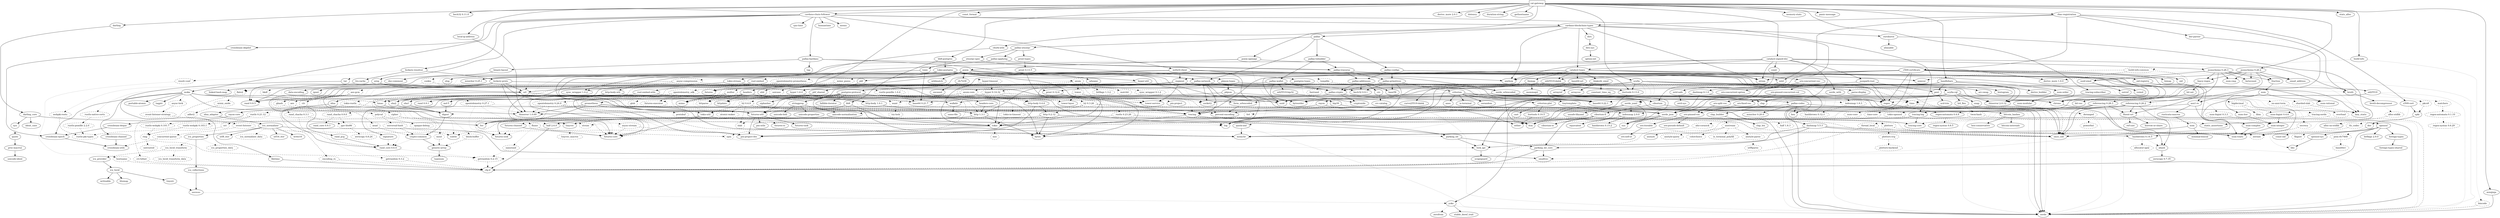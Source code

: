 digraph {
    0 [ label = "cat-gateway" shape = box]
    1 [ label = "anyhow" ]
    2 [ label = "base64 0.22.1" ]
    3 [ label = "bb8" ]
    4 [ label = "bb8-postgres" ]
    5 [ label = "bech32 0.11.0" ]
    6 [ label = "blake2b_simd" ]
    7 [ label = "build-info" ]
    8 [ label = "bytes" ]
    9 [ label = "c509-certificate" ]
    10 [ label = "cardano-blockchain-types" ]
    11 [ label = "cardano-chain-follower" ]
    12 [ label = "catalyst-signed-doc" ]
    13 [ label = "catalyst-types" ]
    14 [ label = "chrono" ]
    15 [ label = "clap" ]
    16 [ label = "const_format" ]
    17 [ label = "cpu-time" ]
    18 [ label = "crossbeam-skiplist" ]
    19 [ label = "darling" ]
    20 [ label = "dashmap 6.1.0" ]
    21 [ label = "derive_more 2.0.1" ]
    22 [ label = "dotenvy" ]
    23 [ label = "duration-string" ]
    24 [ label = "ed25519-dalek" ]
    25 [ label = "futures" ]
    26 [ label = "gethostname" ]
    27 [ label = "handlebars" ]
    28 [ label = "hex" ]
    29 [ label = "jsonschema 0.26.2" ]
    30 [ label = "local-ip-address" ]
    31 [ label = "memory-stats" ]
    32 [ label = "mime" ]
    33 [ label = "minicbor 0.25.1" ]
    34 [ label = "minijinja" ]
    35 [ label = "moka" ]
    36 [ label = "num-bigint 0.4.6" ]
    37 [ label = "num-traits" ]
    38 [ label = "openssl" ]
    39 [ label = "orx-iterable" ]
    40 [ label = "pallas" ]
    41 [ label = "pallas-traverse" ]
    42 [ label = "panic-message" ]
    43 [ label = "poem" ]
    44 [ label = "poem-openapi" ]
    45 [ label = "prometheus" ]
    46 [ label = "rand 0.8.5" ]
    47 [ label = "rayon" ]
    48 [ label = "rbac-registration" ]
    49 [ label = "regex" ]
    50 [ label = "rust-embed" ]
    51 [ label = "scylla" ]
    52 [ label = "serde" ]
    53 [ label = "serde_json" ]
    54 [ label = "stats_alloc" ]
    55 [ label = "strum" ]
    56 [ label = "thiserror 1.0.69" ]
    57 [ label = "tokio" ]
    58 [ label = "tokio-postgres" ]
    59 [ label = "tracing" ]
    60 [ label = "tracing-subscriber" ]
    61 [ label = "ulid" ]
    62 [ label = "url" ]
    63 [ label = "uuid" ]
    64 [ label = "x509-cert" ]
    65 [ label = "futures-util" ]
    66 [ label = "parking_lot" ]
    67 [ label = "arrayref" ]
    68 [ label = "arrayvec" ]
    69 [ label = "constant_time_eq" ]
    70 [ label = "bincode" style = dashed]
    71 [ label = "build-info-common" style = dashed]
    72 [ label = "asn1-rs" ]
    73 [ label = "bimap" ]
    74 [ label = "oid" ]
    75 [ label = "oid-registry" ]
    76 [ label = "once_cell" ]
    77 [ label = "thiserror 2.0.12" ]
    78 [ label = "cbork-utils" ]
    79 [ label = "dirs" ]
    80 [ label = "ouroboros" ]
    81 [ label = "crossbeam-channel" ]
    82 [ label = "crossbeam-epoch" ]
    83 [ label = "hickory-resolver" ]
    84 [ label = "http 1.3.1" ]
    85 [ label = "humantime" ]
    86 [ label = "memx" ]
    87 [ label = "mithril-client" ]
    88 [ label = "pallas-crypto" ]
    89 [ label = "pallas-hardano" ]
    90 [ label = "tar" ]
    91 [ label = "tracing-log" ]
    92 [ label = "ureq" ]
    93 [ label = "zstd" ]
    94 [ label = "brotli" ]
    95 [ label = "coset" ]
    96 [ label = "jsonpath-rust" ]
    97 [ label = "jsonschema 0.28.3" ]
    98 [ label = "base64-url" ]
    99 [ label = "fluent-uri" ]
    100 [ label = "fmmap" ]
    101 [ label = "orx-concurrent-vec" ]
    102 [ label = "clap_builder" ]
    103 [ label = "crossbeam-utils" ]
    104 [ label = "darling_core" ]
    105 [ label = "cfg-if" ]
    106 [ label = "hashbrown 0.14.5" ]
    107 [ label = "lock_api" ]
    108 [ label = "parking_lot_core" ]
    109 [ label = "curve25519-dalek" ]
    110 [ label = "ed25519" ]
    111 [ label = "rand_core 0.6.4" ]
    112 [ label = "sha2" ]
    113 [ label = "subtle" ]
    114 [ label = "zeroize" style = dashed]
    115 [ label = "futures-channel" ]
    116 [ label = "futures-core" ]
    117 [ label = "futures-executor" style = dashed]
    118 [ label = "futures-io" ]
    119 [ label = "futures-sink" ]
    120 [ label = "futures-task" ]
    121 [ label = "derive_builder" ]
    122 [ label = "log" ]
    123 [ label = "num-order" ]
    124 [ label = "pest" ]
    125 [ label = "ahash" ]
    126 [ label = "bytecount" ]
    127 [ label = "email_address" ]
    128 [ label = "fancy-regex" ]
    129 [ label = "fraction" ]
    130 [ label = "idna" ]
    131 [ label = "itoa" ]
    132 [ label = "num-cmp" ]
    133 [ label = "percent-encoding" ]
    134 [ label = "referencing 0.26.2" ]
    135 [ label = "regex-syntax 0.8.5" ]
    136 [ label = "reqwest" ]
    137 [ label = "uuid-simd" ]
    138 [ label = "half 2.6.0" ]
    139 [ label = "async-lock" style = dashed]
    140 [ label = "event-listener" style = dashed]
    141 [ label = "portable-atomic" ]
    142 [ label = "smallvec" ]
    143 [ label = "tagptr" ]
    144 [ label = "num-integer" ]
    145 [ label = "bitflags 2.9.0" ]
    146 [ label = "foreign-types" ]
    147 [ label = "libc" ]
    148 [ label = "openssl-sys" ]
    149 [ label = "orx-self-or" ]
    150 [ label = "pallas-addresses" ]
    151 [ label = "pallas-codec" ]
    152 [ label = "pallas-configs" ]
    153 [ label = "pallas-network" ]
    154 [ label = "pallas-primitives" ]
    155 [ label = "pallas-txbuilder" ]
    156 [ label = "pallas-utxorpc" ]
    157 [ label = "itertools 0.13.0" ]
    158 [ label = "async-compression" style = dashed]
    159 [ label = "cookie" style = dashed]
    160 [ label = "headers" ]
    161 [ label = "http-body-util" ]
    162 [ label = "hyper 1.6.0" ]
    163 [ label = "hyper-util" ]
    164 [ label = "mime_guess" style = dashed]
    165 [ label = "multer" style = dashed]
    166 [ label = "opentelemetry 0.27.1" style = dashed]
    167 [ label = "opentelemetry-prometheus" style = dashed]
    168 [ label = "pin-project-lite" ]
    169 [ label = "quick-xml" ]
    170 [ label = "rfc7239" ]
    171 [ label = "serde_urlencoded" ]
    172 [ label = "serde_yaml" ]
    173 [ label = "sync_wrapper 1.0.2" ]
    174 [ label = "tempfile" style = dashed]
    175 [ label = "time" style = dashed]
    176 [ label = "tokio-stream" ]
    177 [ label = "tokio-util" ]
    178 [ label = "wildmatch" ]
    179 [ label = "derive_more 1.0.0" ]
    180 [ label = "indexmap 2.9.0" ]
    181 [ label = "fnv" ]
    182 [ label = "lazy_static" ]
    183 [ label = "memchr" ]
    184 [ label = "protobuf" style = dashed]
    185 [ label = "rand_chacha 0.3.1" style = dashed]
    186 [ label = "either" ]
    187 [ label = "rayon-core" ]
    188 [ label = "der-parser" ]
    189 [ label = "aho-corasick" style = dashed]
    190 [ label = "regex-automata 0.4.9" ]
    191 [ label = "rust-embed-utils" ]
    192 [ label = "walkdir" ]
    193 [ label = "arc-swap" ]
    194 [ label = "byteorder" ]
    195 [ label = "dashmap 5.5.3" ]
    196 [ label = "histogram" ]
    197 [ label = "lz4_flex" ]
    198 [ label = "rand_pcg" ]
    199 [ label = "scylla-cql" ]
    200 [ label = "snap" ]
    201 [ label = "socket2" ]
    202 [ label = "tokio-openssl" style = dashed]
    203 [ label = "ryu" ]
    204 [ label = "mio" style = dashed]
    205 [ label = "fallible-iterator" ]
    206 [ label = "phf" ]
    207 [ label = "postgres-protocol" ]
    208 [ label = "postgres-types" ]
    209 [ label = "rand 0.9.1" ]
    210 [ label = "whoami" ]
    211 [ label = "tracing-core" ]
    212 [ label = "matchers" style = dashed]
    213 [ label = "nu-ansi-term" style = dashed]
    214 [ label = "sharded-slab" style = dashed]
    215 [ label = "thread_local" style = dashed]
    216 [ label = "tracing-serde" style = dashed]
    217 [ label = "form_urlencoded" ]
    218 [ label = "const-oid" ]
    219 [ label = "der" ]
    220 [ label = "spki" ]
    221 [ label = "tls_codec" style = dashed]
    222 [ label = "pin-utils" ]
    223 [ label = "slab" style = dashed]
    224 [ label = "semver" ]
    225 [ label = "nom" ]
    226 [ label = "rusticata-macros" ]
    227 [ label = "dirs-sys" ]
    228 [ label = "aliasable" ]
    229 [ label = "static_assertions" ]
    230 [ label = "hickory-proto" ]
    231 [ label = "lru-cache" ]
    232 [ label = "resolv-conf" style = dashed]
    233 [ label = "rustls 0.21.12" style = dashed]
    234 [ label = "tokio-rustls" style = dashed]
    235 [ label = "flate2" style = dashed]
    236 [ label = "flume" style = dashed]
    237 [ label = "slog" ]
    238 [ label = "cryptoxide" ]
    239 [ label = "binary-layout" ]
    240 [ label = "tap" ]
    241 [ label = "filetime" ]
    242 [ label = "rustls 0.23.26" style = dashed]
    243 [ label = "rustls-native-certs" style = dashed]
    244 [ label = "rustls-pki-types" style = dashed]
    245 [ label = "webpki-roots" style = dashed]
    246 [ label = "zstd-safe" ]
    247 [ label = "alloc-no-stdlib" ]
    248 [ label = "alloc-stdlib" style = dashed]
    249 [ label = "brotli-decompressor" ]
    250 [ label = "ciborium" ]
    251 [ label = "ciborium-io" ]
    252 [ label = "referencing 0.28.3" ]
    253 [ label = "borrow-or-share" ]
    254 [ label = "ref-cast" ]
    255 [ label = "fs4" style = dashed]
    256 [ label = "memmap2" ]
    257 [ label = "parse-display" ]
    258 [ label = "orx-concurrent-option" ]
    259 [ label = "orx-fixed-vec" ]
    260 [ label = "orx-pinned-concurrent-col" ]
    261 [ label = "orx-pinned-vec" ]
    262 [ label = "orx-pseudo-default" ]
    263 [ label = "orx-split-vec" ]
    264 [ label = "anstream" style = dashed]
    265 [ label = "anstyle" ]
    266 [ label = "clap_lex" ]
    267 [ label = "strsim" style = dashed]
    268 [ label = "ident_case" ]
    269 [ label = "proc-macro2" ]
    270 [ label = "quote" ]
    271 [ label = "syn" ]
    272 [ label = "allocator-api2" style = dashed]
    273 [ label = "scopeguard" ]
    274 [ label = "digest" ]
    275 [ label = "pkcs8" style = dashed]
    276 [ label = "signature" ]
    277 [ label = "getrandom 0.2.15" style = dashed]
    278 [ label = "num-modular" ]
    279 [ label = "ucd-trie" ]
    280 [ label = "zerocopy 0.7.35" ]
    281 [ label = "bit-set" ]
    282 [ label = "num" ]
    283 [ label = "idna_adapter" ]
    284 [ label = "utf8_iter" ]
    285 [ label = "tower-service" ]
    286 [ label = "outref" ]
    287 [ label = "vsimd" ]
    288 [ label = "event-listener-strategy" style = dashed]
    289 [ label = "concurrent-queue" style = dashed]
    290 [ label = "foreign-types-shared" ]
    291 [ label = "base58" ]
    292 [ label = "bech32 0.9.1" ]
    293 [ label = "crc" ]
    294 [ label = "minicbor 0.20.0" ]
    295 [ label = "num-rational" ]
    296 [ label = "serde_with" ]
    297 [ label = "criterion" ]
    298 [ label = "pallas-wallet" ]
    299 [ label = "pallas-applying" ]
    300 [ label = "prost-types" ]
    301 [ label = "utxorpc-spec" ]
    302 [ label = "aes-gcm" style = dashed]
    303 [ label = "hkdf" style = dashed]
    304 [ label = "hmac" ]
    305 [ label = "base64 0.21.7" ]
    306 [ label = "headers-core" ]
    307 [ label = "httpdate" ]
    308 [ label = "sha1" ]
    309 [ label = "http-body 1.0.1" ]
    310 [ label = "h2 0.4.9" style = dashed]
    311 [ label = "httparse" style = dashed]
    312 [ label = "want" style = dashed]
    313 [ label = "unicase" style = dashed]
    314 [ label = "encoding_rs" style = dashed]
    315 [ label = "spin" style = dashed]
    316 [ label = "opentelemetry 0.24.0" style = dashed]
    317 [ label = "opentelemetry_sdk" style = dashed]
    318 [ label = "uncased" ]
    319 [ label = "unsafe-libyaml" ]
    320 [ label = "fastrand" style = dashed]
    321 [ label = "deranged" style = dashed]
    322 [ label = "num-conv" style = dashed]
    323 [ label = "powerfmt" style = dashed]
    324 [ label = "time-core" style = dashed]
    325 [ label = "equivalent" ]
    326 [ label = "hashbrown 0.15.2" ]
    327 [ label = "ppv-lite86" style = dashed]
    328 [ label = "crossbeam-deque" ]
    329 [ label = "same-file" ]
    330 [ label = "twox-hash" style = dashed]
    331 [ label = "bigdecimal" style = dashed]
    332 [ label = "num-bigint 0.3.3" style = dashed]
    333 [ label = "secrecy" style = dashed]
    334 [ label = "stable_deref_trait" ]
    335 [ label = "yoke" ]
    336 [ label = "phf_shared" ]
    337 [ label = "md-5" ]
    338 [ label = "stringprep" ]
    339 [ label = "rand_chacha 0.9.0" style = dashed]
    340 [ label = "rand_core 0.9.3" ]
    341 [ label = "regex-automata 0.1.10" style = dashed]
    342 [ label = "overload" style = dashed]
    343 [ label = "flagset" style = dashed]
    344 [ label = "pem-rfc7468" style = dashed]
    345 [ label = "base64ct" style = dashed]
    346 [ label = "minimal-lexical" ]
    347 [ label = "option-ext" ]
    348 [ label = "data-encoding" ]
    349 [ label = "ipnet" ]
    350 [ label = "rustls-pemfile 1.0.4" style = dashed]
    351 [ label = "tinyvec" ]
    352 [ label = "linked-hash-map" ]
    353 [ label = "hostname" style = dashed]
    354 [ label = "ring" style = dashed]
    355 [ label = "rustls-webpki 0.101.7" style = dashed]
    356 [ label = "sct" style = dashed]
    357 [ label = "crc32fast" style = dashed]
    358 [ label = "miniz_oxide" style = dashed]
    359 [ label = "nanorand" style = dashed]
    360 [ label = "doc-comment" ]
    361 [ label = "rustls-webpki 0.103.1" style = dashed]
    362 [ label = "rustls-pemfile 2.2.0" style = dashed]
    363 [ label = "zstd-sys" ]
    364 [ label = "ciborium-ll" ]
    365 [ label = "anstyle-parse" style = dashed]
    366 [ label = "anstyle-query" style = dashed]
    367 [ label = "colorchoice" style = dashed]
    368 [ label = "is_terminal_polyfill" style = dashed]
    369 [ label = "utf8parse" style = dashed]
    370 [ label = "unicode-ident" ]
    371 [ label = "block-buffer" style = dashed]
    372 [ label = "crypto-common" ]
    373 [ label = "bit-vec" ]
    374 [ label = "num-complex" ]
    375 [ label = "num-iter" ]
    376 [ label = "icu_normalizer" ]
    377 [ label = "icu_properties" ]
    378 [ label = "crc-catalog" ]
    379 [ label = "half 1.8.3" style = dashed]
    380 [ label = "indexmap 1.9.3" style = dashed]
    381 [ label = "anes" ]
    382 [ label = "cast" ]
    383 [ label = "criterion-plot" ]
    384 [ label = "is-terminal" ]
    385 [ label = "itertools 0.10.5" ]
    386 [ label = "oorandom" ]
    387 [ label = "plotters" style = dashed]
    388 [ label = "tinytemplate" ]
    389 [ label = "bip39" ]
    390 [ label = "ed25519-bip32" ]
    391 [ label = "prost 0.13.5" ]
    392 [ label = "pbjson" ]
    393 [ label = "pbjson-types" ]
    394 [ label = "prost 0.12.6" ]
    395 [ label = "tonic" ]
    396 [ label = "aead" style = dashed]
    397 [ label = "aes" style = dashed]
    398 [ label = "cipher" style = dashed]
    399 [ label = "ctr" style = dashed]
    400 [ label = "ghash" style = dashed]
    401 [ label = "atomic-waker" style = dashed]
    402 [ label = "try-lock" style = dashed]
    403 [ label = "glob" style = dashed]
    404 [ label = "zerocopy 0.8.24" style = dashed]
    405 [ label = "libm" style = dashed]
    406 [ label = "zerofrom" ]
    407 [ label = "siphasher" ]
    408 [ label = "unicode-bidi" ]
    409 [ label = "unicode-normalization" ]
    410 [ label = "unicode-properties" ]
    411 [ label = "getrandom 0.3.2" style = dashed]
    412 [ label = "regex-syntax 0.6.29" style = dashed]
    413 [ label = "tinyvec_macros" style = dashed]
    414 [ label = "untrusted" style = dashed]
    415 [ label = "adler2" style = dashed]
    416 [ label = "generic-array" ]
    417 [ label = "typenum" ]
    418 [ label = "icu_collections" ]
    419 [ label = "icu_normalizer_data" style = dashed]
    420 [ label = "icu_provider" ]
    421 [ label = "utf16_iter" ]
    422 [ label = "write16" ]
    423 [ label = "zerovec" ]
    424 [ label = "icu_locid_transform" style = dashed]
    425 [ label = "icu_properties_data" style = dashed]
    426 [ label = "tinystr" ]
    427 [ label = "hashbrown 0.12.3" style = dashed]
    428 [ label = "plotters-backend" style = dashed]
    429 [ label = "plotters-svg" style = dashed]
    430 [ label = "bitcoin_hashes" ]
    431 [ label = "async-stream" style = dashed]
    432 [ label = "axum" style = dashed]
    433 [ label = "h2 0.3.26" style = dashed]
    434 [ label = "http 0.2.12" ]
    435 [ label = "http-body 0.4.6" ]
    436 [ label = "hyper 0.14.32" style = dashed]
    437 [ label = "hyper-timeout" style = dashed]
    438 [ label = "pin-project" ]
    439 [ label = "tower" style = dashed]
    440 [ label = "tower-layer" ]
    441 [ label = "inout" style = dashed]
    442 [ label = "opaque-debug" style = dashed]
    443 [ label = "polyval" style = dashed]
    444 [ label = "icu_locid" ]
    445 [ label = "writeable" ]
    446 [ label = "icu_locid_transform_data" style = dashed]
    447 [ label = "bitcoin-internals" ]
    448 [ label = "hex-conservative" ]
    449 [ label = "axum-core" style = dashed]
    450 [ label = "bitflags 1.3.2" style = dashed]
    451 [ label = "matchit" style = dashed]
    452 [ label = "sync_wrapper 0.1.2" style = dashed]
    453 [ label = "tokio-io-timeout" style = dashed]
    454 [ label = "universal-hash" style = dashed]
    455 [ label = "litemap" ]
    0 -> 4 [ ]
    0 -> 5 [ ]
    0 -> 7 [ ]
    0 -> 11 [ ]
    0 -> 12 [ ]
    0 -> 16 [ ]
    0 -> 19 [ ]
    0 -> 21 [ ]
    0 -> 22 [ ]
    0 -> 23 [ ]
    0 -> 26 [ ]
    0 -> 27 [ ]
    0 -> 29 [ ]
    0 -> 30 [ ]
    0 -> 31 [ ]
    0 -> 34 [ ]
    0 -> 42 [ ]
    0 -> 44 [ ]
    0 -> 48 [ ]
    0 -> 51 [ ]
    0 -> 54 [ ]
    0 -> 60 [ ]
    0 -> 61 [ ]
    3 -> 65 [ ]
    3 -> 57 [ ]
    4 -> 3 [ ]
    4 -> 58 [ ]
    6 -> 67 [ ]
    6 -> 68 [ ]
    6 -> 69 [ ]
    7 -> 70 [ style = dotted]
    7 -> 71 [ style = dotted]
    9 -> 1 [ ]
    9 -> 73 [ ]
    9 -> 24 [ ]
    9 -> 28 [ ]
    9 -> 33 [ ]
    9 -> 74 [ ]
    9 -> 75 [ ]
    9 -> 76 [ ]
    9 -> 49 [ ]
    9 -> 55 [ ]
    9 -> 77 [ ]
    10 -> 1 [ ]
    10 -> 13 [ ]
    10 -> 78 [ ]
    10 -> 20 [ ]
    10 -> 79 [ ]
    10 -> 80 [ ]
    10 -> 40 [ ]
    10 -> 55 [ ]
    11 -> 10 [ ]
    11 -> 17 [ ]
    11 -> 18 [ ]
    11 -> 83 [ ]
    11 -> 85 [ ]
    11 -> 86 [ ]
    11 -> 87 [ ]
    11 -> 35 [ ]
    11 -> 89 [ ]
    11 -> 91 [ ]
    11 -> 92 [ ]
    12 -> 1 [ ]
    12 -> 94 [ ]
    12 -> 13 [ ]
    12 -> 15 [ ]
    12 -> 95 [ ]
    12 -> 25 [ ]
    12 -> 96 [ ]
    12 -> 97 [ ]
    12 -> 55 [ ]
    13 -> 98 [ ]
    13 -> 6 [ ]
    13 -> 14 [ ]
    13 -> 24 [ ]
    13 -> 99 [ ]
    13 -> 100 [ ]
    13 -> 33 [ ]
    13 -> 101 [ ]
    13 -> 88 [ ]
    13 -> 77 [ ]
    13 -> 59 [ ]
    13 -> 63 [ ]
    14 -> 37 [ ]
    14 -> 52 [ style = dotted]
    15 -> 102 [ ]
    18 -> 82 [ ]
    19 -> 104 [ ]
    20 -> 106 [ ]
    20 -> 107 [ ]
    20 -> 76 [ ]
    20 -> 108 [ ]
    20 -> 47 [ style = dotted]
    24 -> 109 [ ]
    24 -> 110 [ ]
    24 -> 112 [ ]
    25 -> 117 [ style = dotted]
    27 -> 121 [ ]
    27 -> 122 [ ]
    27 -> 123 [ ]
    27 -> 124 [ ]
    27 -> 53 [ ]
    29 -> 126 [ ]
    29 -> 127 [ ]
    29 -> 128 [ ]
    29 -> 129 [ ]
    29 -> 132 [ ]
    29 -> 134 [ ]
    29 -> 136 [ style = dotted]
    29 -> 137 [ ]
    30 -> 56 [ ]
    33 -> 138 [ style = dotted]
    34 -> 52 [ ]
    35 -> 139 [ style = dotted]
    35 -> 81 [ ]
    35 -> 82 [ ]
    35 -> 65 [ style = dotted]
    35 -> 66 [ ]
    35 -> 141 [ ]
    35 -> 143 [ ]
    35 -> 56 [ ]
    35 -> 63 [ ]
    36 -> 144 [ ]
    38 -> 145 [ ]
    38 -> 105 [ ]
    38 -> 146 [ ]
    38 -> 76 [ ]
    38 -> 148 [ ]
    39 -> 149 [ ]
    40 -> 152 [ ]
    40 -> 153 [ ]
    40 -> 155 [ ]
    40 -> 156 [ ]
    41 -> 157 [ ]
    41 -> 150 [ ]
    41 -> 154 [ ]
    43 -> 158 [ style = dotted]
    43 -> 14 [ style = dotted]
    43 -> 159 [ style = dotted]
    43 -> 160 [ ]
    43 -> 28 [ style = dotted]
    43 -> 161 [ ]
    43 -> 163 [ ]
    43 -> 164 [ style = dotted]
    43 -> 165 [ style = dotted]
    43 -> 166 [ style = dotted]
    43 -> 167 [ style = dotted]
    43 -> 169 [ style = dotted]
    43 -> 49 [ ]
    43 -> 170 [ ]
    43 -> 50 [ style = dotted]
    43 -> 53 [ ]
    43 -> 171 [ ]
    43 -> 172 [ style = dotted]
    43 -> 173 [ ]
    43 -> 174 [ style = dotted]
    43 -> 77 [ ]
    43 -> 176 [ style = dotted]
    43 -> 178 [ ]
    44 -> 179 [ ]
    44 -> 43 [ ]
    44 -> 62 [ style = dotted]
    44 -> 63 [ style = dotted]
    45 -> 181 [ ]
    45 -> 182 [ ]
    45 -> 183 [ ]
    45 -> 66 [ ]
    45 -> 184 [ style = dotted]
    45 -> 56 [ ]
    46 -> 185 [ style = dotted]
    47 -> 186 [ ]
    47 -> 187 [ ]
    48 -> 94 [ ]
    48 -> 9 [ ]
    48 -> 10 [ ]
    48 -> 188 [ ]
    48 -> 64 [ ]
    48 -> 93 [ ]
    49 -> 190 [ ]
    50 -> 191 [ ]
    51 -> 193 [ ]
    51 -> 2 [ style = dotted]
    51 -> 195 [ ]
    51 -> 25 [ ]
    51 -> 196 [ ]
    51 -> 157 [ ]
    51 -> 182 [ ]
    51 -> 46 [ ]
    51 -> 198 [ ]
    51 -> 199 [ ]
    51 -> 172 [ style = dotted]
    51 -> 201 [ ]
    51 -> 202 [ style = dotted]
    51 -> 59 [ ]
    51 -> 62 [ style = dotted]
    53 -> 131 [ ]
    53 -> 183 [ ]
    53 -> 203 [ ]
    53 -> 52 [ ]
    57 -> 8 [ style = dotted]
    57 -> 204 [ style = dotted]
    57 -> 66 [ style = dotted]
    57 -> 168 [ ]
    58 -> 65 [ ]
    58 -> 122 [ ]
    58 -> 133 [ ]
    58 -> 206 [ ]
    58 -> 208 [ ]
    58 -> 177 [ ]
    58 -> 210 [ ]
    59 -> 122 [ style = dotted]
    59 -> 168 [ ]
    59 -> 211 [ ]
    60 -> 212 [ style = dotted]
    60 -> 213 [ style = dotted]
    60 -> 49 [ style = dotted]
    60 -> 53 [ style = dotted]
    60 -> 214 [ style = dotted]
    60 -> 142 [ style = dotted]
    60 -> 215 [ style = dotted]
    60 -> 175 [ style = dotted]
    60 -> 59 [ style = dotted]
    60 -> 91 [ style = dotted]
    60 -> 216 [ style = dotted]
    61 -> 209 [ style = dotted]
    61 -> 63 [ style = dotted]
    62 -> 217 [ ]
    62 -> 130 [ ]
    63 -> 52 [ style = dotted]
    64 -> 220 [ ]
    64 -> 221 [ style = dotted]
    65 -> 115 [ style = dotted]
    65 -> 118 [ style = dotted]
    65 -> 120 [ ]
    65 -> 183 [ style = dotted]
    65 -> 168 [ ]
    65 -> 222 [ ]
    65 -> 223 [ style = dotted]
    66 -> 107 [ ]
    66 -> 108 [ ]
    70 -> 52 [ style = dashed]
    71 -> 14 [ style = dashed]
    71 -> 179 [ style = dashed]
    71 -> 224 [ style = dashed]
    72 -> 37 [ ]
    72 -> 226 [ ]
    72 -> 56 [ ]
    75 -> 72 [ ]
    78 -> 33 [ ]
    79 -> 227 [ ]
    80 -> 228 [ ]
    80 -> 229 [ ]
    81 -> 103 [ ]
    82 -> 103 [ ]
    83 -> 230 [ ]
    83 -> 231 [ ]
    83 -> 232 [ style = dotted]
    84 -> 8 [ ]
    84 -> 181 [ ]
    84 -> 131 [ ]
    87 -> 1 [ ]
    87 -> 14 [ ]
    87 -> 235 [ style = dotted]
    87 -> 236 [ style = dotted]
    87 -> 25 [ ]
    87 -> 136 [ ]
    87 -> 224 [ ]
    87 -> 237 [ ]
    87 -> 55 [ ]
    87 -> 90 [ style = dotted]
    87 -> 77 [ ]
    87 -> 57 [ ]
    87 -> 63 [ ]
    87 -> 93 [ style = dotted]
    88 -> 238 [ ]
    88 -> 151 [ ]
    88 -> 111 [ ]
    89 -> 239 [ ]
    89 -> 153 [ ]
    89 -> 41 [ ]
    89 -> 240 [ ]
    90 -> 241 [ ]
    91 -> 122 [ ]
    91 -> 211 [ ]
    92 -> 2 [ ]
    92 -> 235 [ style = dotted]
    92 -> 242 [ style = dotted]
    92 -> 243 [ style = dotted]
    92 -> 62 [ ]
    92 -> 245 [ style = dotted]
    93 -> 246 [ ]
    94 -> 249 [ ]
    95 -> 250 [ ]
    96 -> 124 [ ]
    96 -> 49 [ ]
    96 -> 53 [ ]
    97 -> 126 [ ]
    97 -> 127 [ ]
    97 -> 128 [ ]
    97 -> 129 [ ]
    97 -> 132 [ ]
    97 -> 252 [ ]
    97 -> 136 [ style = dotted]
    97 -> 137 [ ]
    98 -> 2 [ ]
    99 -> 253 [ ]
    99 -> 254 [ ]
    99 -> 52 [ style = dotted]
    100 -> 194 [ ]
    100 -> 255 [ style = dotted]
    100 -> 256 [ ]
    100 -> 257 [ ]
    101 -> 258 [ ]
    101 -> 260 [ ]
    101 -> 52 [ style = dotted]
    102 -> 264 [ style = dotted]
    102 -> 266 [ ]
    102 -> 267 [ style = dotted]
    104 -> 181 [ ]
    104 -> 268 [ ]
    104 -> 267 [ style = dotted]
    104 -> 271 [ ]
    106 -> 125 [ style = dotted]
    106 -> 272 [ style = dotted]
    107 -> 273 [ ]
    108 -> 105 [ ]
    108 -> 142 [ ]
    109 -> 274 [ style = dotted]
    109 -> 114 [ style = dotted]
    110 -> 275 [ style = dotted]
    110 -> 52 [ style = dotted]
    110 -> 276 [ ]
    111 -> 277 [ style = dotted]
    112 -> 274 [ ]
    115 -> 116 [ ]
    115 -> 119 [ style = dotted]
    117 -> 65 [ style = dashed]
    123 -> 278 [ ]
    124 -> 183 [ style = dotted]
    124 -> 77 [ style = dotted]
    124 -> 279 [ ]
    125 -> 277 [ style = dotted]
    125 -> 52 [ style = dotted]
    125 -> 280 [ ]
    127 -> 52 [ style = dotted]
    128 -> 281 [ ]
    128 -> 190 [ ]
    129 -> 182 [ style = dotted]
    129 -> 282 [ ]
    130 -> 283 [ ]
    134 -> 125 [ ]
    134 -> 99 [ ]
    134 -> 76 [ ]
    134 -> 133 [ ]
    134 -> 53 [ ]
    136 -> 2 [ ]
    136 -> 65 [ ]
    136 -> 84 [ ]
    136 -> 53 [ style = dotted]
    136 -> 171 [ ]
    136 -> 173 [ ]
    136 -> 285 [ ]
    136 -> 62 [ ]
    137 -> 286 [ ]
    137 -> 63 [ style = dotted]
    137 -> 287 [ ]
    138 -> 105 [ ]
    139 -> 288 [ style = dashed]
    140 -> 289 [ style = dashed]
    140 -> 168 [ style = dashed]
    144 -> 37 [ ]
    146 -> 290 [ ]
    148 -> 147 [ ]
    150 -> 291 [ ]
    150 -> 292 [ ]
    150 -> 293 [ ]
    150 -> 88 [ ]
    151 -> 28 [ ]
    151 -> 294 [ ]
    151 -> 52 [ ]
    151 -> 56 [ ]
    152 -> 295 [ ]
    152 -> 150 [ ]
    152 -> 154 [ ]
    152 -> 296 [ ]
    153 -> 194 [ ]
    153 -> 157 [ ]
    153 -> 88 [ ]
    153 -> 46 [ ]
    153 -> 201 [ ]
    153 -> 57 [ ]
    153 -> 59 [ ]
    154 -> 291 [ ]
    154 -> 292 [ ]
    154 -> 297 [ ]
    154 -> 122 [ ]
    154 -> 88 [ ]
    155 -> 41 [ ]
    155 -> 298 [ ]
    156 -> 299 [ ]
    156 -> 300 [ ]
    156 -> 301 [ ]
    157 -> 186 [ ]
    158 -> 94 [ style = dotted]
    158 -> 235 [ style = dotted]
    158 -> 116 [ style = dashed]
    158 -> 183 [ style = dashed]
    158 -> 57 [ style = dotted]
    159 -> 302 [ style = dotted]
    159 -> 2 [ style = dotted]
    159 -> 303 [ style = dotted]
    159 -> 133 [ style = dotted]
    159 -> 46 [ style = dotted]
    159 -> 112 [ style = dotted]
    159 -> 175 [ style = dashed]
    160 -> 305 [ ]
    160 -> 306 [ ]
    160 -> 307 [ ]
    160 -> 32 [ ]
    160 -> 308 [ ]
    161 -> 116 [ ]
    161 -> 309 [ ]
    161 -> 168 [ ]
    162 -> 65 [ style = dotted]
    162 -> 310 [ style = dotted]
    162 -> 309 [ ]
    162 -> 311 [ style = dotted]
    162 -> 307 [ style = dotted]
    162 -> 312 [ style = dotted]
    163 -> 162 [ ]
    163 -> 147 [ style = dotted]
    163 -> 201 [ style = dotted]
    163 -> 285 [ style = dotted]
    164 -> 32 [ style = dashed]
    164 -> 313 [ style = dashed]
    165 -> 314 [ style = dashed]
    165 -> 65 [ style = dashed]
    165 -> 84 [ style = dashed]
    165 -> 311 [ style = dashed]
    165 -> 32 [ style = dashed]
    165 -> 315 [ style = dashed]
    165 -> 57 [ style = dotted]
    166 -> 116 [ style = dotted]
    166 -> 119 [ style = dotted]
    166 -> 56 [ style = dotted]
    166 -> 59 [ style = dotted]
    167 -> 317 [ style = dashed]
    167 -> 45 [ style = dashed]
    169 -> 183 [ ]
    169 -> 52 [ style = dotted]
    170 -> 318 [ ]
    171 -> 217 [ ]
    171 -> 131 [ ]
    171 -> 203 [ ]
    171 -> 52 [ ]
    172 -> 180 [ ]
    172 -> 131 [ ]
    172 -> 203 [ ]
    172 -> 319 [ ]
    173 -> 116 [ style = dotted]
    174 -> 320 [ style = dashed]
    174 -> 76 [ style = dashed]
    175 -> 321 [ style = dashed]
    175 -> 131 [ style = dotted]
    175 -> 322 [ style = dashed]
    175 -> 324 [ style = dashed]
    176 -> 116 [ ]
    176 -> 57 [ ]
    177 -> 116 [ ]
    177 -> 119 [ ]
    177 -> 57 [ ]
    180 -> 325 [ ]
    180 -> 326 [ ]
    180 -> 52 [ style = dotted]
    185 -> 327 [ style = dashed]
    185 -> 111 [ style = dashed]
    187 -> 328 [ ]
    188 -> 72 [ ]
    189 -> 183 [ style = dotted]
    190 -> 189 [ style = dotted]
    190 -> 135 [ style = dotted]
    191 -> 112 [ ]
    191 -> 192 [ ]
    192 -> 329 [ ]
    195 -> 106 [ ]
    195 -> 107 [ ]
    195 -> 76 [ ]
    195 -> 108 [ ]
    197 -> 330 [ style = dotted]
    198 -> 111 [ ]
    199 -> 331 [ style = dotted]
    199 -> 194 [ ]
    199 -> 14 [ style = dotted]
    199 -> 197 [ ]
    199 -> 332 [ style = dotted]
    199 -> 333 [ style = dotted]
    199 -> 200 [ ]
    199 -> 77 [ ]
    199 -> 175 [ style = dotted]
    199 -> 57 [ ]
    199 -> 63 [ ]
    199 -> 335 [ ]
    202 -> 38 [ style = dashed]
    202 -> 57 [ style = dashed]
    206 -> 336 [ ]
    207 -> 2 [ ]
    207 -> 194 [ ]
    207 -> 8 [ ]
    207 -> 205 [ ]
    207 -> 304 [ ]
    207 -> 337 [ ]
    207 -> 183 [ ]
    207 -> 209 [ ]
    207 -> 112 [ ]
    207 -> 338 [ ]
    208 -> 14 [ style = dotted]
    208 -> 207 [ ]
    208 -> 53 [ style = dotted]
    208 -> 175 [ style = dotted]
    208 -> 63 [ style = dotted]
    209 -> 339 [ style = dotted]
    211 -> 76 [ style = dotted]
    212 -> 341 [ style = dashed]
    213 -> 342 [ style = dashed]
    214 -> 182 [ style = dashed]
    215 -> 105 [ style = dashed]
    215 -> 76 [ style = dashed]
    216 -> 52 [ style = dashed]
    216 -> 211 [ style = dashed]
    217 -> 133 [ ]
    219 -> 218 [ style = dotted]
    219 -> 343 [ style = dotted]
    219 -> 344 [ style = dotted]
    219 -> 114 [ style = dotted]
    220 -> 219 [ ]
    221 -> 114 [ style = dashed]
    224 -> 52 [ style = dotted]
    225 -> 183 [ ]
    225 -> 346 [ ]
    226 -> 225 [ ]
    227 -> 347 [ ]
    230 -> 348 [ ]
    230 -> 65 [ ]
    230 -> 349 [ ]
    230 -> 46 [ ]
    230 -> 350 [ style = dotted]
    230 -> 56 [ ]
    230 -> 351 [ ]
    230 -> 234 [ style = dotted]
    230 -> 59 [ ]
    230 -> 62 [ ]
    231 -> 352 [ ]
    232 -> 353 [ style = dotted]
    233 -> 122 [ style = dotted]
    233 -> 355 [ style = dashed]
    233 -> 356 [ style = dashed]
    234 -> 233 [ style = dashed]
    234 -> 57 [ style = dashed]
    235 -> 357 [ style = dashed]
    235 -> 358 [ style = dotted]
    236 -> 116 [ style = dotted]
    236 -> 119 [ style = dotted]
    236 -> 359 [ style = dotted]
    236 -> 315 [ style = dashed]
    239 -> 360 [ ]
    241 -> 105 [ ]
    242 -> 122 [ style = dotted]
    242 -> 76 [ style = dashed]
    242 -> 361 [ style = dashed]
    242 -> 113 [ style = dashed]
    242 -> 114 [ style = dashed]
    243 -> 362 [ style = dashed]
    245 -> 244 [ style = dashed]
    246 -> 363 [ ]
    248 -> 247 [ style = dashed]
    249 -> 248 [ style = dotted]
    250 -> 364 [ ]
    250 -> 52 [ ]
    252 -> 125 [ ]
    252 -> 99 [ ]
    252 -> 76 [ ]
    252 -> 133 [ ]
    252 -> 53 [ ]
    255 -> 57 [ style = dotted]
    257 -> 49 [ style = dotted]
    259 -> 261 [ ]
    260 -> 259 [ ]
    260 -> 263 [ ]
    261 -> 39 [ ]
    261 -> 262 [ ]
    263 -> 261 [ ]
    264 -> 265 [ style = dashed]
    264 -> 365 [ style = dashed]
    264 -> 366 [ style = dotted]
    264 -> 367 [ style = dashed]
    264 -> 368 [ style = dashed]
    269 -> 370 [ ]
    270 -> 269 [ ]
    271 -> 270 [ style = dotted]
    274 -> 371 [ style = dotted]
    274 -> 372 [ ]
    274 -> 113 [ style = dotted]
    275 -> 220 [ style = dashed]
    276 -> 111 [ style = dotted]
    277 -> 105 [ style = dashed]
    281 -> 373 [ ]
    282 -> 374 [ ]
    282 -> 375 [ ]
    282 -> 295 [ ]
    283 -> 376 [ ]
    288 -> 140 [ style = dashed]
    289 -> 103 [ style = dashed]
    293 -> 378 [ ]
    294 -> 379 [ style = dotted]
    295 -> 36 [ style = dotted]
    296 -> 2 [ style = dotted]
    296 -> 14 [ style = dotted]
    296 -> 28 [ style = dotted]
    296 -> 380 [ style = dotted]
    296 -> 180 [ style = dotted]
    296 -> 53 [ style = dotted]
    296 -> 175 [ style = dotted]
    297 -> 381 [ ]
    297 -> 250 [ ]
    297 -> 15 [ ]
    297 -> 383 [ ]
    297 -> 384 [ ]
    297 -> 76 [ ]
    297 -> 386 [ ]
    297 -> 387 [ style = dotted]
    297 -> 47 [ style = dotted]
    297 -> 49 [ ]
    297 -> 388 [ ]
    297 -> 192 [ ]
    298 -> 292 [ ]
    298 -> 389 [ ]
    298 -> 390 [ ]
    298 -> 88 [ ]
    298 -> 46 [ ]
    299 -> 41 [ ]
    299 -> 46 [ ]
    300 -> 391 [ ]
    301 -> 393 [ ]
    301 -> 395 [ ]
    302 -> 396 [ style = dashed]
    302 -> 397 [ style = dotted]
    302 -> 399 [ style = dashed]
    302 -> 400 [ style = dashed]
    303 -> 304 [ style = dashed]
    304 -> 274 [ ]
    306 -> 84 [ ]
    308 -> 274 [ ]
    309 -> 84 [ ]
    310 -> 401 [ style = dashed]
    310 -> 84 [ style = dashed]
    310 -> 180 [ style = dashed]
    310 -> 223 [ style = dashed]
    310 -> 177 [ style = dashed]
    310 -> 59 [ style = dashed]
    312 -> 402 [ style = dashed]
    314 -> 105 [ style = dashed]
    315 -> 107 [ style = dotted]
    316 -> 116 [ style = dashed]
    316 -> 119 [ style = dashed]
    316 -> 76 [ style = dashed]
    316 -> 168 [ style = dotted]
    316 -> 56 [ style = dashed]
    317 -> 117 [ style = dashed]
    317 -> 403 [ style = dotted]
    317 -> 316 [ style = dashed]
    321 -> 323 [ style = dotted]
    321 -> 52 [ style = dotted]
    327 -> 404 [ style = dashed]
    328 -> 82 [ ]
    330 -> 105 [ style = dashed]
    330 -> 229 [ style = dashed]
    331 -> 405 [ style = dashed]
    331 -> 36 [ style = dashed]
    332 -> 144 [ style = dashed]
    333 -> 114 [ style = dashed]
    335 -> 52 [ style = dotted]
    335 -> 334 [ ]
    335 -> 406 [ style = dotted]
    336 -> 407 [ ]
    337 -> 274 [ ]
    338 -> 408 [ ]
    338 -> 409 [ ]
    338 -> 410 [ ]
    339 -> 327 [ style = dashed]
    339 -> 340 [ style = dashed]
    340 -> 411 [ style = dotted]
    341 -> 412 [ style = dotted]
    344 -> 345 [ style = dashed]
    350 -> 305 [ style = dashed]
    351 -> 413 [ style = dotted]
    353 -> 105 [ style = dashed]
    354 -> 277 [ style = dashed]
    354 -> 414 [ style = dashed]
    355 -> 354 [ style = dashed]
    356 -> 354 [ style = dashed]
    357 -> 105 [ style = dashed]
    358 -> 415 [ style = dashed]
    359 -> 277 [ style = dotted]
    361 -> 354 [ style = dotted]
    361 -> 244 [ style = dashed]
    362 -> 244 [ style = dashed]
    364 -> 251 [ ]
    364 -> 138 [ ]
    365 -> 369 [ style = dotted]
    371 -> 416 [ style = dashed]
    372 -> 416 [ ]
    372 -> 111 [ style = dotted]
    374 -> 37 [ ]
    375 -> 144 [ ]
    376 -> 419 [ style = dotted]
    376 -> 377 [ ]
    376 -> 142 [ ]
    376 -> 421 [ ]
    376 -> 284 [ ]
    376 -> 422 [ ]
    377 -> 418 [ ]
    377 -> 424 [ style = dotted]
    377 -> 425 [ style = dotted]
    380 -> 427 [ style = dashed]
    380 -> 52 [ style = dotted]
    383 -> 382 [ ]
    383 -> 385 [ ]
    385 -> 186 [ ]
    387 -> 37 [ style = dashed]
    387 -> 429 [ style = dotted]
    388 -> 53 [ ]
    389 -> 430 [ ]
    389 -> 111 [ style = dotted]
    389 -> 52 [ style = dotted]
    389 -> 409 [ style = dotted]
    390 -> 238 [ ]
    391 -> 8 [ ]
    392 -> 305 [ ]
    392 -> 52 [ ]
    393 -> 14 [ ]
    393 -> 392 [ ]
    393 -> 394 [ ]
    394 -> 8 [ ]
    395 -> 431 [ style = dotted]
    395 -> 432 [ style = dotted]
    395 -> 305 [ ]
    395 -> 437 [ style = dotted]
    395 -> 394 [ style = dotted]
    395 -> 176 [ ]
    396 -> 372 [ style = dashed]
    397 -> 398 [ style = dashed]
    398 -> 372 [ style = dashed]
    398 -> 441 [ style = dashed]
    399 -> 398 [ style = dashed]
    400 -> 443 [ style = dashed]
    409 -> 351 [ ]
    411 -> 105 [ style = dashed]
    416 -> 417 [ ]
    418 -> 423 [ ]
    420 -> 444 [ ]
    423 -> 335 [ style = dotted]
    424 -> 446 [ style = dotted]
    424 -> 420 [ style = dashed]
    426 -> 423 [ style = dotted]
    429 -> 428 [ style = dashed]
    430 -> 447 [ ]
    430 -> 448 [ ]
    431 -> 116 [ style = dashed]
    431 -> 168 [ style = dashed]
    432 -> 449 [ style = dashed]
    432 -> 450 [ style = dashed]
    432 -> 436 [ style = dashed]
    432 -> 451 [ style = dashed]
    432 -> 133 [ style = dashed]
    432 -> 452 [ style = dashed]
    432 -> 439 [ style = dashed]
    433 -> 65 [ style = dashed]
    433 -> 434 [ style = dashed]
    433 -> 180 [ style = dashed]
    433 -> 177 [ style = dashed]
    433 -> 59 [ style = dashed]
    434 -> 8 [ ]
    434 -> 181 [ ]
    434 -> 131 [ ]
    435 -> 434 [ ]
    435 -> 168 [ ]
    436 -> 433 [ style = dotted]
    436 -> 435 [ style = dashed]
    436 -> 311 [ style = dashed]
    436 -> 307 [ style = dashed]
    436 -> 201 [ style = dotted]
    436 -> 285 [ style = dashed]
    436 -> 312 [ style = dashed]
    437 -> 436 [ style = dashed]
    437 -> 453 [ style = dashed]
    439 -> 65 [ style = dotted]
    439 -> 380 [ style = dotted]
    439 -> 438 [ style = dotted]
    439 -> 46 [ style = dotted]
    439 -> 177 [ style = dotted]
    439 -> 440 [ style = dashed]
    439 -> 285 [ style = dashed]
    439 -> 59 [ style = dotted]
    441 -> 416 [ style = dashed]
    443 -> 442 [ style = dashed]
    443 -> 454 [ style = dashed]
    444 -> 455 [ ]
    444 -> 426 [ ]
    444 -> 445 [ ]
    449 -> 65 [ style = dashed]
    449 -> 435 [ style = dashed]
    449 -> 32 [ style = dashed]
    449 -> 440 [ style = dashed]
    449 -> 285 [ style = dashed]
    453 -> 57 [ style = dashed]
    454 -> 372 [ style = dashed]
    454 -> 113 [ style = dashed]
}

